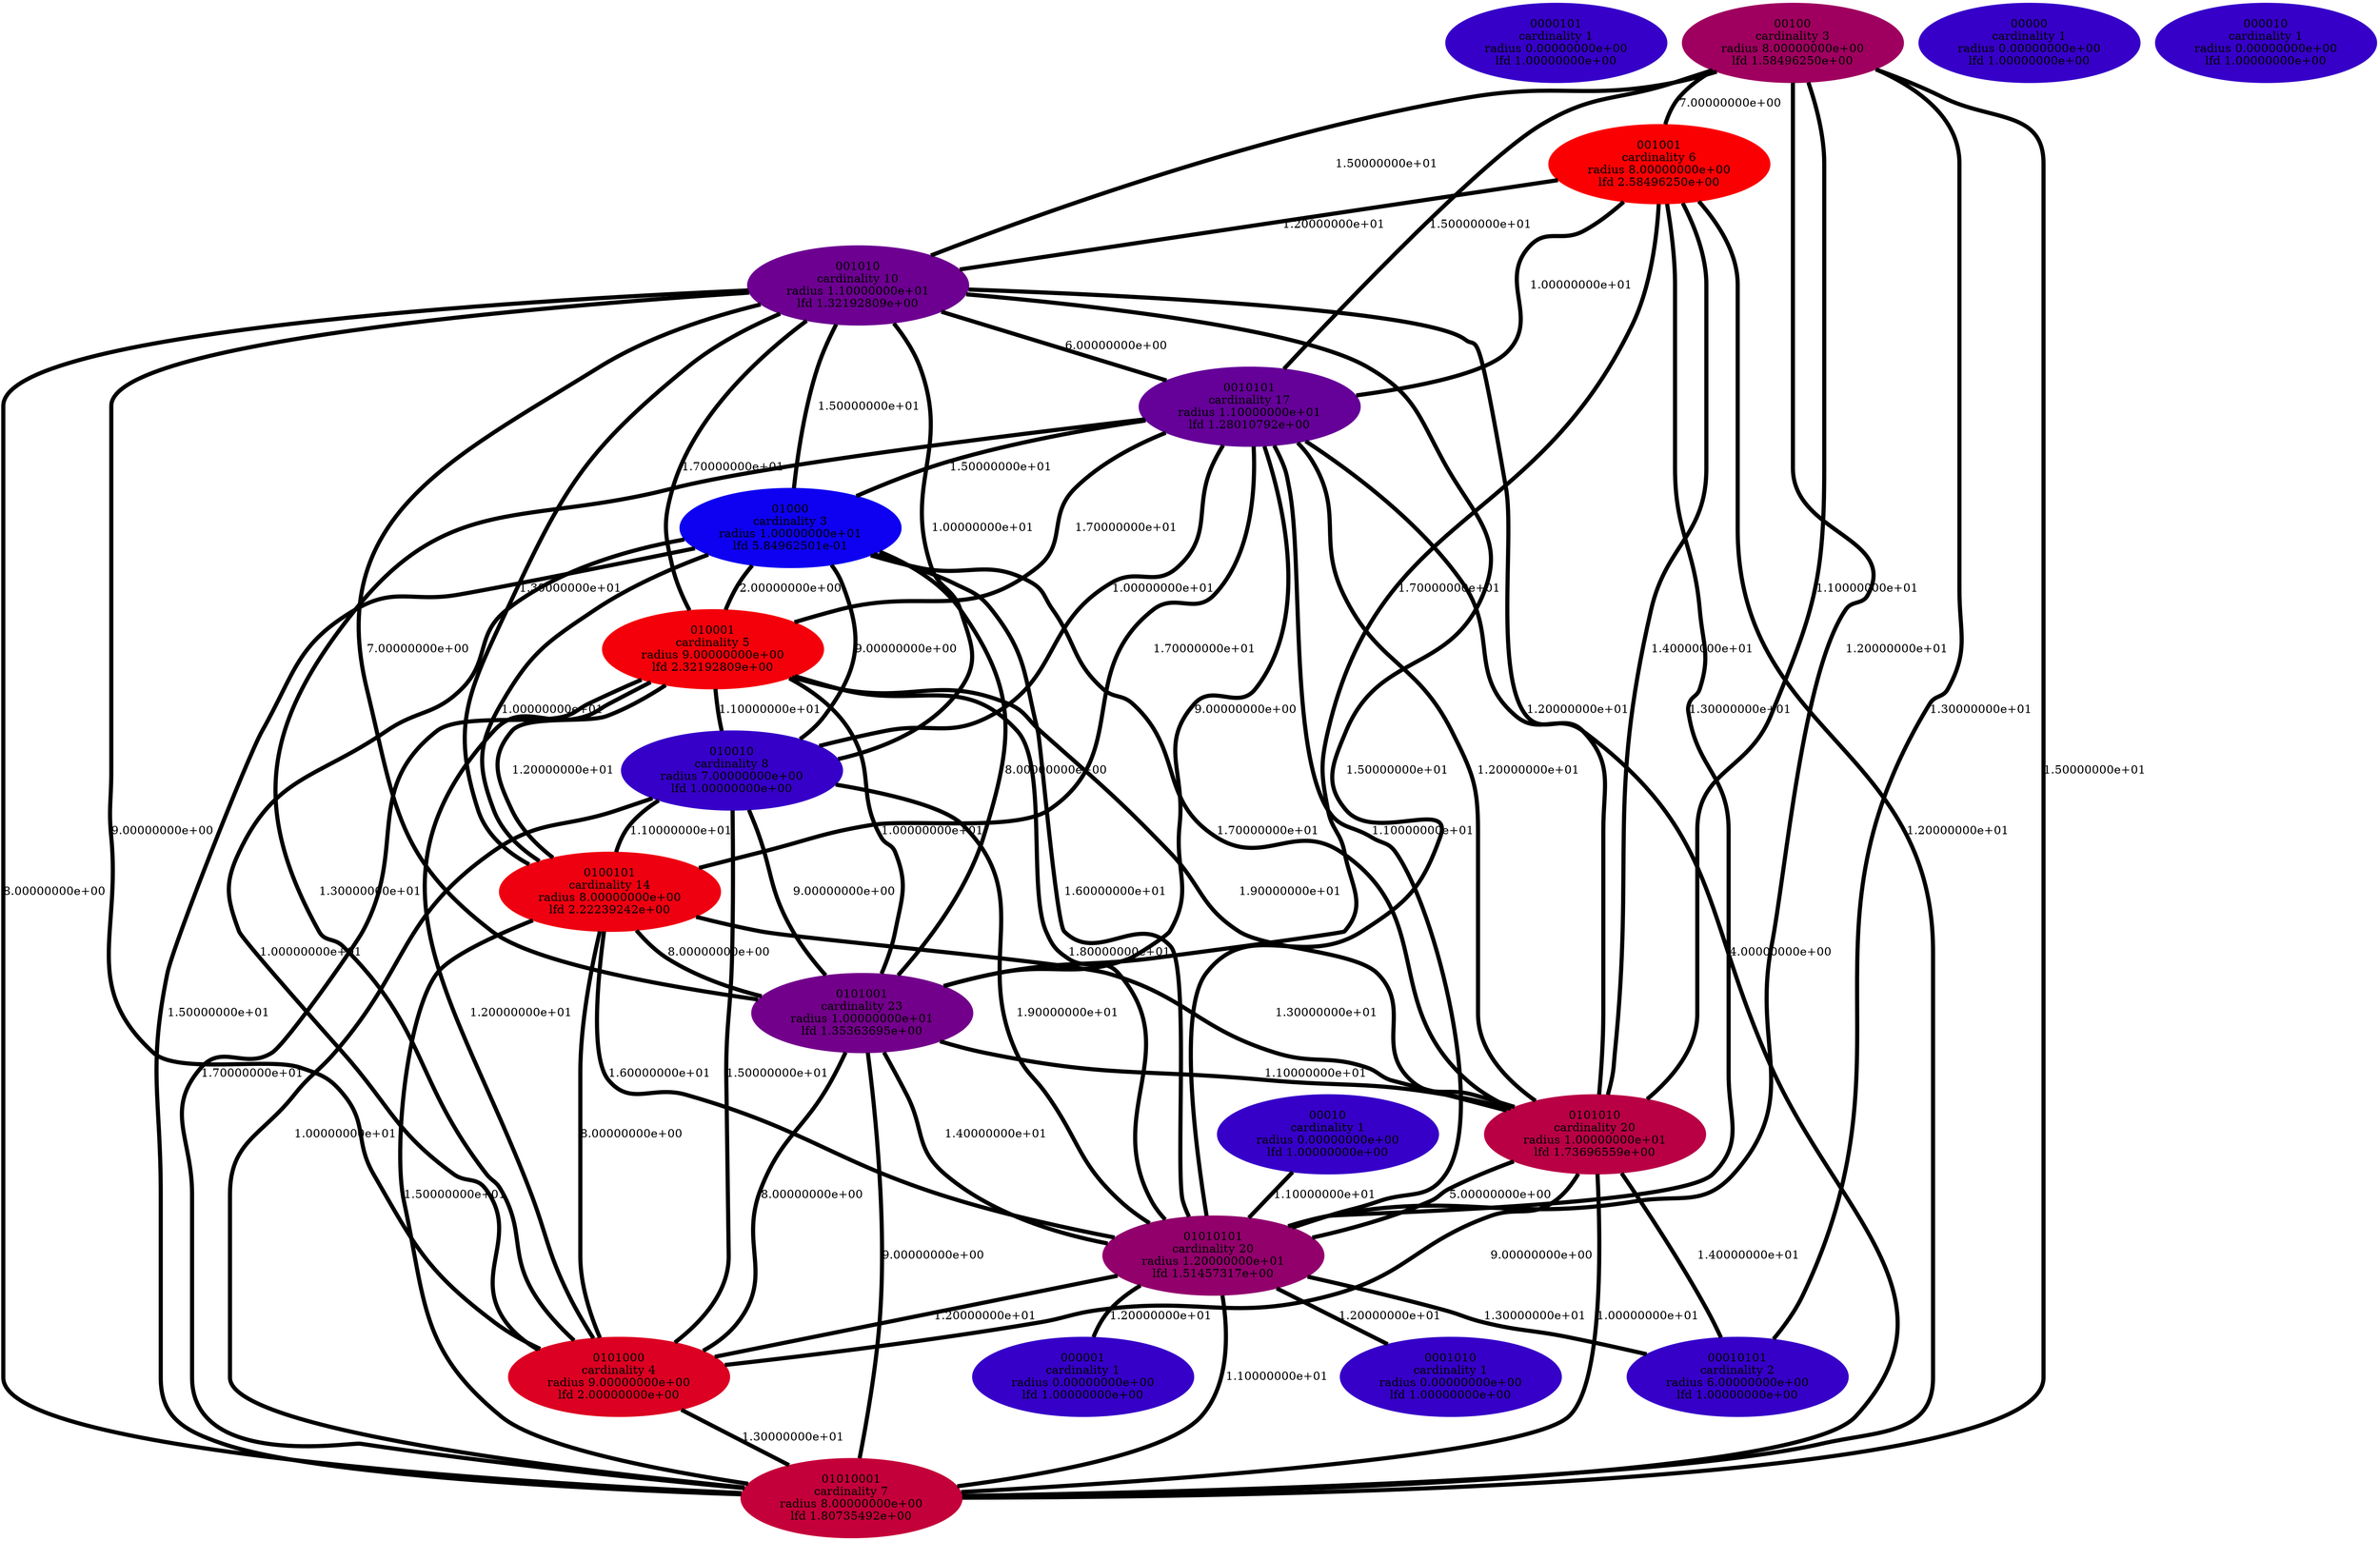 graph component_cardinality_optimal_3 {
    edge[style=solid, penwidth="5", labeldistance="10"]
    0000101 [label="0000101\ncardinality 1\nradius 0.00000000e+00\nlfd 1.00000000e+00", color="#3600C8", style="filled"]
    00100 [label="00100\ncardinality 3\nradius 8.00000000e+00\nlfd 1.58496250e+00", color="#9F005F", style="filled"]
    0101000 [label="0101000\ncardinality 4\nradius 9.00000000e+00\nlfd 2.00000000e+00", color="#DC0022", style="filled"]
    0101001 [label="0101001\ncardinality 23\nradius 1.00000000e+01\nlfd 1.35363695e+00", color="#73008B", style="filled"]
    010010 [label="010010\ncardinality 8\nradius 7.00000000e+00\nlfd 1.00000000e+00", color="#3600C8", style="filled"]
    00000 [label="00000\ncardinality 1\nradius 0.00000000e+00\nlfd 1.00000000e+00", color="#3600C8", style="filled"]
    0001010 [label="0001010\ncardinality 1\nradius 0.00000000e+00\nlfd 1.00000000e+00", color="#3600C8", style="filled"]
    001010 [label="001010\ncardinality 10\nradius 1.10000000e+01\nlfd 1.32192809e+00", color="#6D0091", style="filled"]
    00010101 [label="00010101\ncardinality 2\nradius 6.00000000e+00\nlfd 1.00000000e+00", color="#3600C8", style="filled"]
    01010101 [label="01010101\ncardinality 20\nradius 1.20000000e+01\nlfd 1.51457317e+00", color="#92006C", style="filled"]
    010001 [label="010001\ncardinality 5\nradius 9.00000000e+00\nlfd 2.32192809e+00", color="#F4000A", style="filled"]
    01000 [label="01000\ncardinality 3\nradius 1.00000000e+01\nlfd 5.84962501e-01", color="#0E00F0", style="filled"]
    0101010 [label="0101010\ncardinality 20\nradius 1.00000000e+01\nlfd 1.73696559e+00", color="#B90045", style="filled"]
    000001 [label="000001\ncardinality 1\nradius 0.00000000e+00\nlfd 1.00000000e+00", color="#3600C8", style="filled"]
    0010101 [label="0010101\ncardinality 17\nradius 1.10000000e+01\nlfd 1.28010792e+00", color="#650099", style="filled"]
    0100101 [label="0100101\ncardinality 14\nradius 8.00000000e+00\nlfd 2.22239242e+00", color="#EE0010", style="filled"]
    00010 [label="00010\ncardinality 1\nradius 0.00000000e+00\nlfd 1.00000000e+00", color="#3600C8", style="filled"]
    000010 [label="000010\ncardinality 1\nradius 0.00000000e+00\nlfd 1.00000000e+00", color="#3600C8", style="filled"]
    001001 [label="001001\ncardinality 6\nradius 8.00000000e+00\nlfd 2.58496250e+00", color="#FB0003", style="filled"]
    01010001 [label="01010001\ncardinality 7\nradius 8.00000000e+00\nlfd 1.80735492e+00", color="#C4003A", style="filled"]
    01010101 -- 01010001 [label="1.10000000e+01"]
    010001 -- 0100101 [label="1.20000000e+01"]
    001010 -- 0100101 [label="1.30000000e+01"]
    010010 -- 01010001 [label="1.00000000e+01"]
    001001 -- 0010101 [label="1.00000000e+01"]
    0010101 -- 0101010 [label="1.20000000e+01"]
    001010 -- 0010101 [label="6.00000000e+00"]
    0010101 -- 01010001 [label="4.00000000e+00"]
    01000 -- 0100101 [label="1.00000000e+01"]
    0101010 -- 0101000 [label="9.00000000e+00"]
    001010 -- 0101001 [label="7.00000000e+00"]
    0100101 -- 0101001 [label="8.00000000e+00"]
    001010 -- 01010101 [label="1.50000000e+01"]
    0101001 -- 01010001 [label="9.00000000e+00"]
    0101010 -- 00010101 [label="1.40000000e+01"]
    001001 -- 01010001 [label="1.20000000e+01"]
    00010 -- 01010101 [label="1.10000000e+01"]
    010010 -- 0100101 [label="1.10000000e+01"]
    01010101 -- 0001010 [label="1.20000000e+01"]
    01000 -- 010001 [label="2.00000000e+00"]
    01010101 -- 00010101 [label="1.30000000e+01"]
    001010 -- 01010001 [label="8.00000000e+00"]
    010001 -- 01010001 [label="1.70000000e+01"]
    0100101 -- 0101010 [label="1.30000000e+01"]
    01000 -- 01010101 [label="1.60000000e+01"]
    00100 -- 001001 [label="7.00000000e+00"]
    010010 -- 0101001 [label="9.00000000e+00"]
    0100101 -- 01010101 [label="1.60000000e+01"]
    001010 -- 0101000 [label="9.00000000e+00"]
    00100 -- 00010101 [label="1.30000000e+01"]
    010001 -- 010010 [label="1.10000000e+01"]
    00100 -- 0101010 [label="1.10000000e+01"]
    010001 -- 0101000 [label="1.20000000e+01"]
    00100 -- 0010101 [label="1.50000000e+01"]
    0010101 -- 01010101 [label="1.10000000e+01"]
    00100 -- 01010001 [label="1.50000000e+01"]
    0101001 -- 0101000 [label="8.00000000e+00"]
    010001 -- 0101010 [label="1.90000000e+01"]
    001001 -- 01010101 [label="1.30000000e+01"]
    01000 -- 01010001 [label="1.50000000e+01"]
    01000 -- 0101001 [label="8.00000000e+00"]
    001010 -- 010001 [label="1.70000000e+01"]
    0010101 -- 0101000 [label="1.30000000e+01"]
    0100101 -- 0101000 [label="8.00000000e+00"]
    0101001 -- 0101010 [label="1.10000000e+01"]
    01000 -- 010010 [label="9.00000000e+00"]
    001010 -- 01000 [label="1.50000000e+01"]
    010001 -- 01010101 [label="1.80000000e+01"]
    01010101 -- 0101000 [label="1.20000000e+01"]
    0010101 -- 01000 [label="1.50000000e+01"]
    001001 -- 0101001 [label="1.70000000e+01"]
    0101010 -- 01010101 [label="5.00000000e+00"]
    01010101 -- 000001 [label="1.20000000e+01"]
    0101010 -- 01010001 [label="1.00000000e+01"]
    0010101 -- 010010 [label="1.00000000e+01"]
    00100 -- 01010101 [label="1.20000000e+01"]
    0100101 -- 01010001 [label="1.50000000e+01"]
    001010 -- 0101010 [label="1.20000000e+01"]
    010010 -- 0101000 [label="1.50000000e+01"]
    0101000 -- 01010001 [label="1.30000000e+01"]
    0010101 -- 0101001 [label="9.00000000e+00"]
    001001 -- 0101010 [label="1.40000000e+01"]
    010010 -- 01010101 [label="1.90000000e+01"]
    01000 -- 0101000 [label="1.00000000e+01"]
    001001 -- 001010 [label="1.20000000e+01"]
    0101001 -- 01010101 [label="1.40000000e+01"]
    0010101 -- 0100101 [label="1.70000000e+01"]
    0010101 -- 010001 [label="1.70000000e+01"]
    010001 -- 0101001 [label="1.00000000e+01"]
    001010 -- 010010 [label="1.00000000e+01"]
    01000 -- 0101010 [label="1.70000000e+01"]
    00100 -- 001010 [label="1.50000000e+01"]
}
